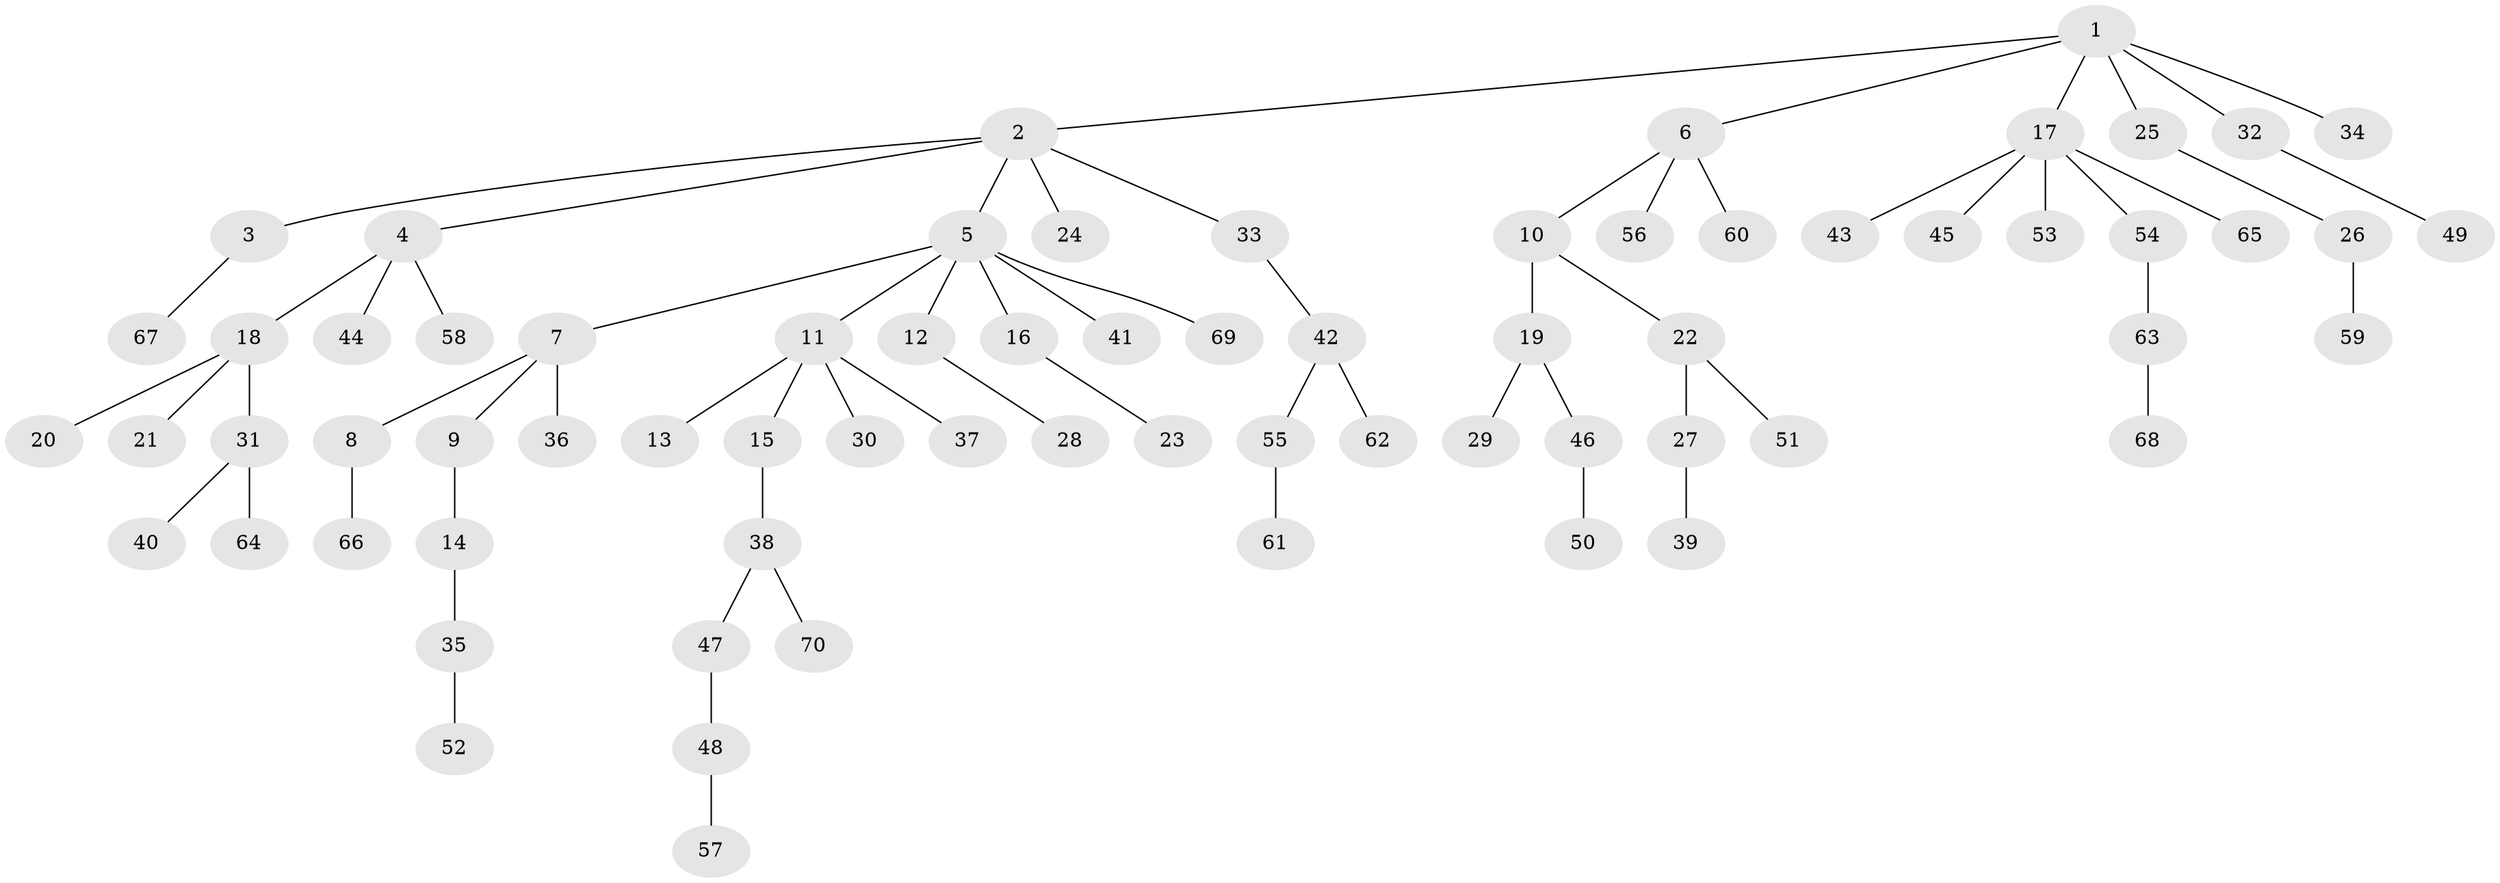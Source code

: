 // Generated by graph-tools (version 1.1) at 2025/53/03/09/25 04:53:20]
// undirected, 70 vertices, 69 edges
graph export_dot {
graph [start="1"]
  node [color=gray90,style=filled];
  1;
  2;
  3;
  4;
  5;
  6;
  7;
  8;
  9;
  10;
  11;
  12;
  13;
  14;
  15;
  16;
  17;
  18;
  19;
  20;
  21;
  22;
  23;
  24;
  25;
  26;
  27;
  28;
  29;
  30;
  31;
  32;
  33;
  34;
  35;
  36;
  37;
  38;
  39;
  40;
  41;
  42;
  43;
  44;
  45;
  46;
  47;
  48;
  49;
  50;
  51;
  52;
  53;
  54;
  55;
  56;
  57;
  58;
  59;
  60;
  61;
  62;
  63;
  64;
  65;
  66;
  67;
  68;
  69;
  70;
  1 -- 2;
  1 -- 6;
  1 -- 17;
  1 -- 25;
  1 -- 32;
  1 -- 34;
  2 -- 3;
  2 -- 4;
  2 -- 5;
  2 -- 24;
  2 -- 33;
  3 -- 67;
  4 -- 18;
  4 -- 44;
  4 -- 58;
  5 -- 7;
  5 -- 11;
  5 -- 12;
  5 -- 16;
  5 -- 41;
  5 -- 69;
  6 -- 10;
  6 -- 56;
  6 -- 60;
  7 -- 8;
  7 -- 9;
  7 -- 36;
  8 -- 66;
  9 -- 14;
  10 -- 19;
  10 -- 22;
  11 -- 13;
  11 -- 15;
  11 -- 30;
  11 -- 37;
  12 -- 28;
  14 -- 35;
  15 -- 38;
  16 -- 23;
  17 -- 43;
  17 -- 45;
  17 -- 53;
  17 -- 54;
  17 -- 65;
  18 -- 20;
  18 -- 21;
  18 -- 31;
  19 -- 29;
  19 -- 46;
  22 -- 27;
  22 -- 51;
  25 -- 26;
  26 -- 59;
  27 -- 39;
  31 -- 40;
  31 -- 64;
  32 -- 49;
  33 -- 42;
  35 -- 52;
  38 -- 47;
  38 -- 70;
  42 -- 55;
  42 -- 62;
  46 -- 50;
  47 -- 48;
  48 -- 57;
  54 -- 63;
  55 -- 61;
  63 -- 68;
}
